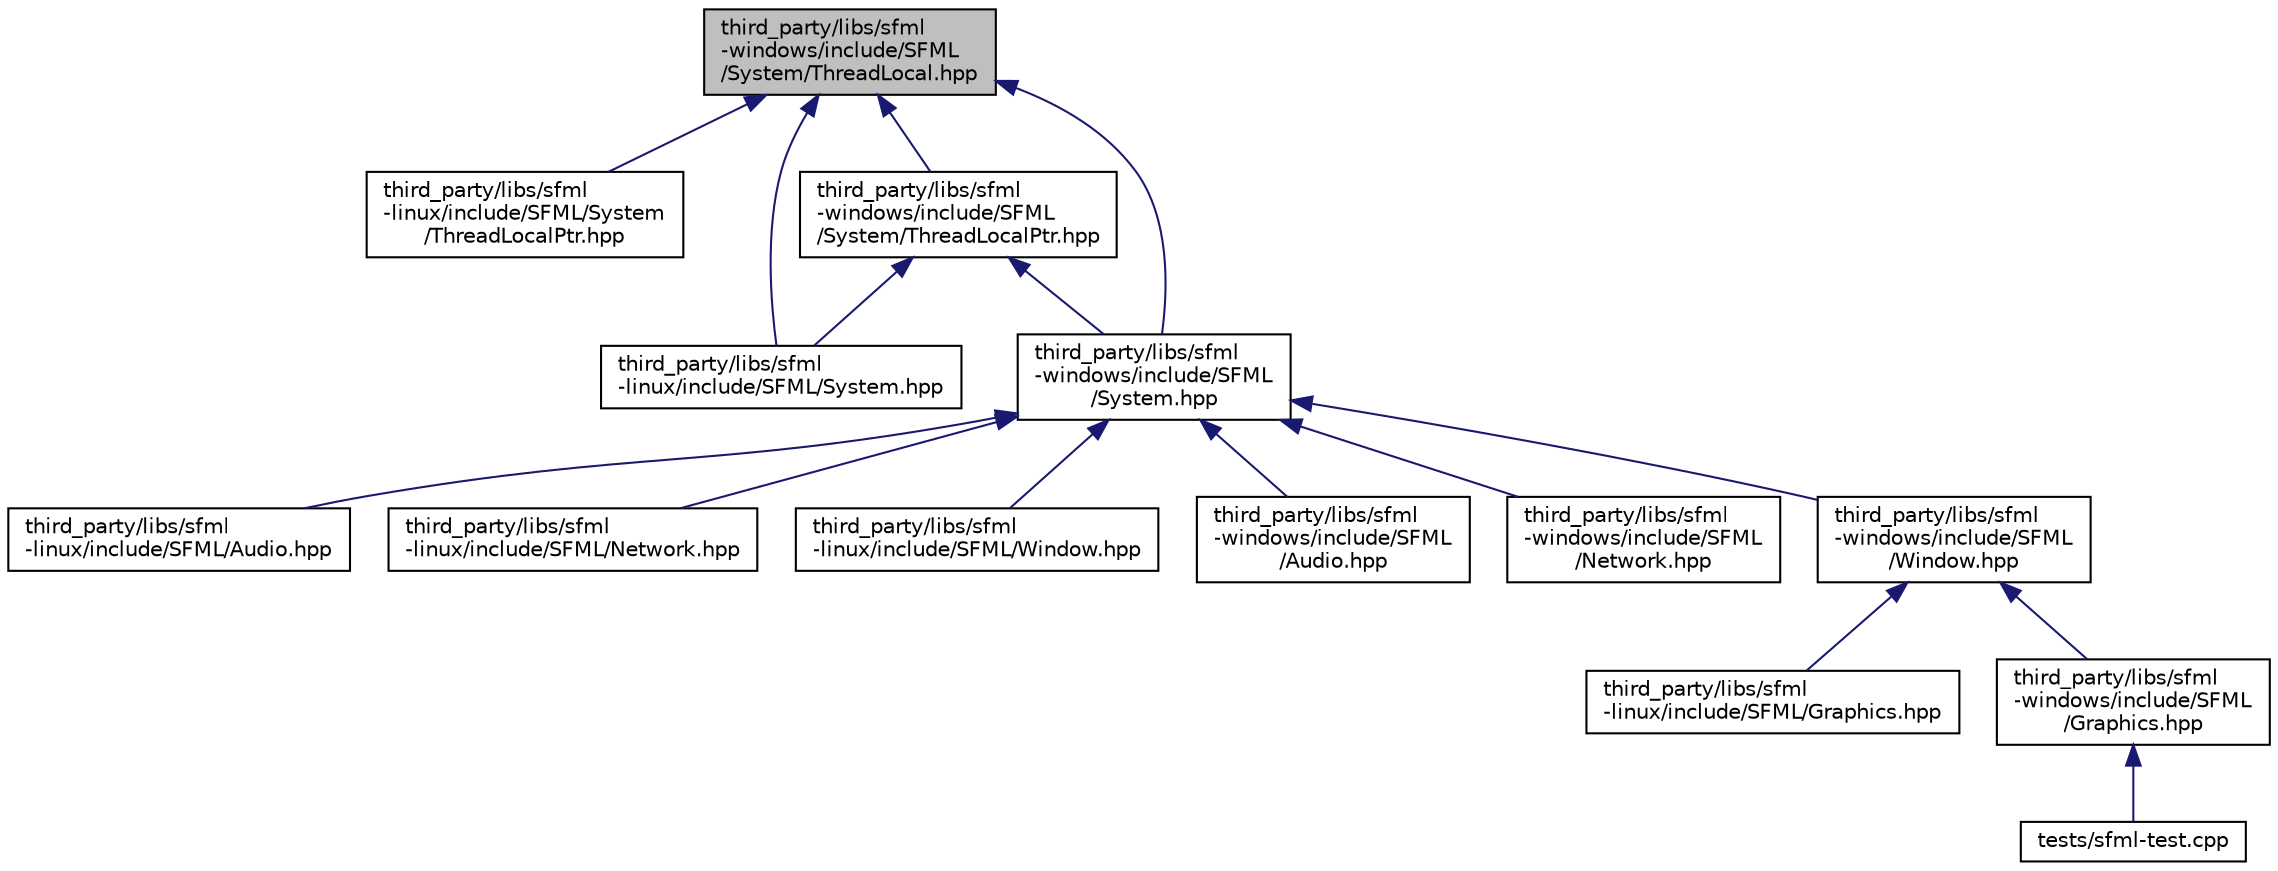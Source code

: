 digraph "third_party/libs/sfml-windows/include/SFML/System/ThreadLocal.hpp"
{
 // LATEX_PDF_SIZE
  edge [fontname="Helvetica",fontsize="10",labelfontname="Helvetica",labelfontsize="10"];
  node [fontname="Helvetica",fontsize="10",shape=record];
  Node1 [label="third_party/libs/sfml\l-windows/include/SFML\l/System/ThreadLocal.hpp",height=0.2,width=0.4,color="black", fillcolor="grey75", style="filled", fontcolor="black",tooltip=" "];
  Node1 -> Node2 [dir="back",color="midnightblue",fontsize="10",style="solid",fontname="Helvetica"];
  Node2 [label="third_party/libs/sfml\l-linux/include/SFML/System\l/ThreadLocalPtr.hpp",height=0.2,width=0.4,color="black", fillcolor="white", style="filled",URL="$sfml-linux_2include_2SFML_2System_2ThreadLocalPtr_8hpp.html",tooltip=" "];
  Node1 -> Node3 [dir="back",color="midnightblue",fontsize="10",style="solid",fontname="Helvetica"];
  Node3 [label="third_party/libs/sfml\l-linux/include/SFML/System.hpp",height=0.2,width=0.4,color="black", fillcolor="white", style="filled",URL="$sfml-linux_2include_2SFML_2System_8hpp.html",tooltip=" "];
  Node1 -> Node4 [dir="back",color="midnightblue",fontsize="10",style="solid",fontname="Helvetica"];
  Node4 [label="third_party/libs/sfml\l-windows/include/SFML\l/System/ThreadLocalPtr.hpp",height=0.2,width=0.4,color="black", fillcolor="white", style="filled",URL="$sfml-windows_2include_2SFML_2System_2ThreadLocalPtr_8hpp.html",tooltip=" "];
  Node4 -> Node3 [dir="back",color="midnightblue",fontsize="10",style="solid",fontname="Helvetica"];
  Node4 -> Node5 [dir="back",color="midnightblue",fontsize="10",style="solid",fontname="Helvetica"];
  Node5 [label="third_party/libs/sfml\l-windows/include/SFML\l/System.hpp",height=0.2,width=0.4,color="black", fillcolor="white", style="filled",URL="$sfml-windows_2include_2SFML_2System_8hpp.html",tooltip=" "];
  Node5 -> Node6 [dir="back",color="midnightblue",fontsize="10",style="solid",fontname="Helvetica"];
  Node6 [label="third_party/libs/sfml\l-linux/include/SFML/Audio.hpp",height=0.2,width=0.4,color="black", fillcolor="white", style="filled",URL="$sfml-linux_2include_2SFML_2Audio_8hpp.html",tooltip=" "];
  Node5 -> Node7 [dir="back",color="midnightblue",fontsize="10",style="solid",fontname="Helvetica"];
  Node7 [label="third_party/libs/sfml\l-linux/include/SFML/Network.hpp",height=0.2,width=0.4,color="black", fillcolor="white", style="filled",URL="$sfml-linux_2include_2SFML_2Network_8hpp.html",tooltip=" "];
  Node5 -> Node8 [dir="back",color="midnightblue",fontsize="10",style="solid",fontname="Helvetica"];
  Node8 [label="third_party/libs/sfml\l-linux/include/SFML/Window.hpp",height=0.2,width=0.4,color="black", fillcolor="white", style="filled",URL="$sfml-linux_2include_2SFML_2Window_8hpp.html",tooltip=" "];
  Node5 -> Node9 [dir="back",color="midnightblue",fontsize="10",style="solid",fontname="Helvetica"];
  Node9 [label="third_party/libs/sfml\l-windows/include/SFML\l/Audio.hpp",height=0.2,width=0.4,color="black", fillcolor="white", style="filled",URL="$sfml-windows_2include_2SFML_2Audio_8hpp.html",tooltip=" "];
  Node5 -> Node10 [dir="back",color="midnightblue",fontsize="10",style="solid",fontname="Helvetica"];
  Node10 [label="third_party/libs/sfml\l-windows/include/SFML\l/Network.hpp",height=0.2,width=0.4,color="black", fillcolor="white", style="filled",URL="$sfml-windows_2include_2SFML_2Network_8hpp.html",tooltip=" "];
  Node5 -> Node11 [dir="back",color="midnightblue",fontsize="10",style="solid",fontname="Helvetica"];
  Node11 [label="third_party/libs/sfml\l-windows/include/SFML\l/Window.hpp",height=0.2,width=0.4,color="black", fillcolor="white", style="filled",URL="$sfml-windows_2include_2SFML_2Window_8hpp.html",tooltip=" "];
  Node11 -> Node12 [dir="back",color="midnightblue",fontsize="10",style="solid",fontname="Helvetica"];
  Node12 [label="third_party/libs/sfml\l-linux/include/SFML/Graphics.hpp",height=0.2,width=0.4,color="black", fillcolor="white", style="filled",URL="$sfml-linux_2include_2SFML_2Graphics_8hpp.html",tooltip=" "];
  Node11 -> Node13 [dir="back",color="midnightblue",fontsize="10",style="solid",fontname="Helvetica"];
  Node13 [label="third_party/libs/sfml\l-windows/include/SFML\l/Graphics.hpp",height=0.2,width=0.4,color="black", fillcolor="white", style="filled",URL="$sfml-windows_2include_2SFML_2Graphics_8hpp.html",tooltip=" "];
  Node13 -> Node14 [dir="back",color="midnightblue",fontsize="10",style="solid",fontname="Helvetica"];
  Node14 [label="tests/sfml-test.cpp",height=0.2,width=0.4,color="black", fillcolor="white", style="filled",URL="$sfml-test_8cpp.html",tooltip=" "];
  Node1 -> Node5 [dir="back",color="midnightblue",fontsize="10",style="solid",fontname="Helvetica"];
}
